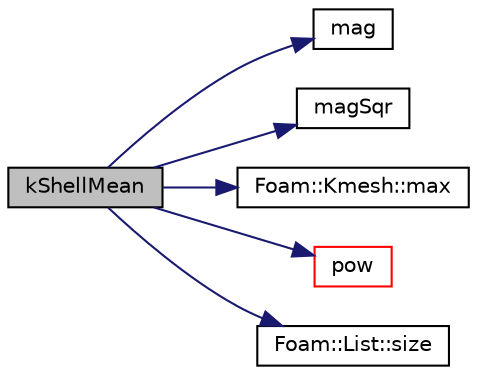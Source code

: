 digraph "kShellMean"
{
  bgcolor="transparent";
  edge [fontname="Helvetica",fontsize="10",labelfontname="Helvetica",labelfontsize="10"];
  node [fontname="Helvetica",fontsize="10",shape=record];
  rankdir="LR";
  Node1 [label="kShellMean",height=0.2,width=0.4,color="black", fillcolor="grey75", style="filled", fontcolor="black"];
  Node1 -> Node2 [color="midnightblue",fontsize="10",style="solid",fontname="Helvetica"];
  Node2 [label="mag",height=0.2,width=0.4,color="black",URL="$a10725.html#a929da2a3fdcf3dacbbe0487d3a330dae"];
  Node1 -> Node3 [color="midnightblue",fontsize="10",style="solid",fontname="Helvetica"];
  Node3 [label="magSqr",height=0.2,width=0.4,color="black",URL="$a10725.html#ae6fff2c6981e6d9618aa5038e69def6e"];
  Node1 -> Node4 [color="midnightblue",fontsize="10",style="solid",fontname="Helvetica"];
  Node4 [label="Foam::Kmesh::max",height=0.2,width=0.4,color="black",URL="$a01242.html#a2c207f51229d9e393eee067548673ab7"];
  Node1 -> Node5 [color="midnightblue",fontsize="10",style="solid",fontname="Helvetica"];
  Node5 [label="pow",height=0.2,width=0.4,color="red",URL="$a10725.html#a7500c8e9d27a442adc75e287de074c7c"];
  Node1 -> Node6 [color="midnightblue",fontsize="10",style="solid",fontname="Helvetica"];
  Node6 [label="Foam::List::size",height=0.2,width=0.4,color="black",URL="$a01364.html#a8a5f6fa29bd4b500caf186f60245b384",tooltip="Override size to be inconsistent with allocated storage. "];
}
